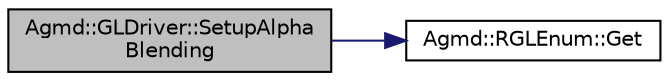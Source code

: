 digraph "Agmd::GLDriver::SetupAlphaBlending"
{
  edge [fontname="Helvetica",fontsize="10",labelfontname="Helvetica",labelfontsize="10"];
  node [fontname="Helvetica",fontsize="10",shape=record];
  rankdir="LR";
  Node1 [label="Agmd::GLDriver::SetupAlpha\lBlending",height=0.2,width=0.4,color="black", fillcolor="grey75", style="filled" fontcolor="black"];
  Node1 -> Node2 [color="midnightblue",fontsize="10",style="solid",fontname="Helvetica"];
  Node2 [label="Agmd::RGLEnum::Get",height=0.2,width=0.4,color="black", fillcolor="white", style="filled",URL="$class_agmd_1_1_r_g_l_enum.html#a068b1f934454cf573d301c7375b4e431"];
}
